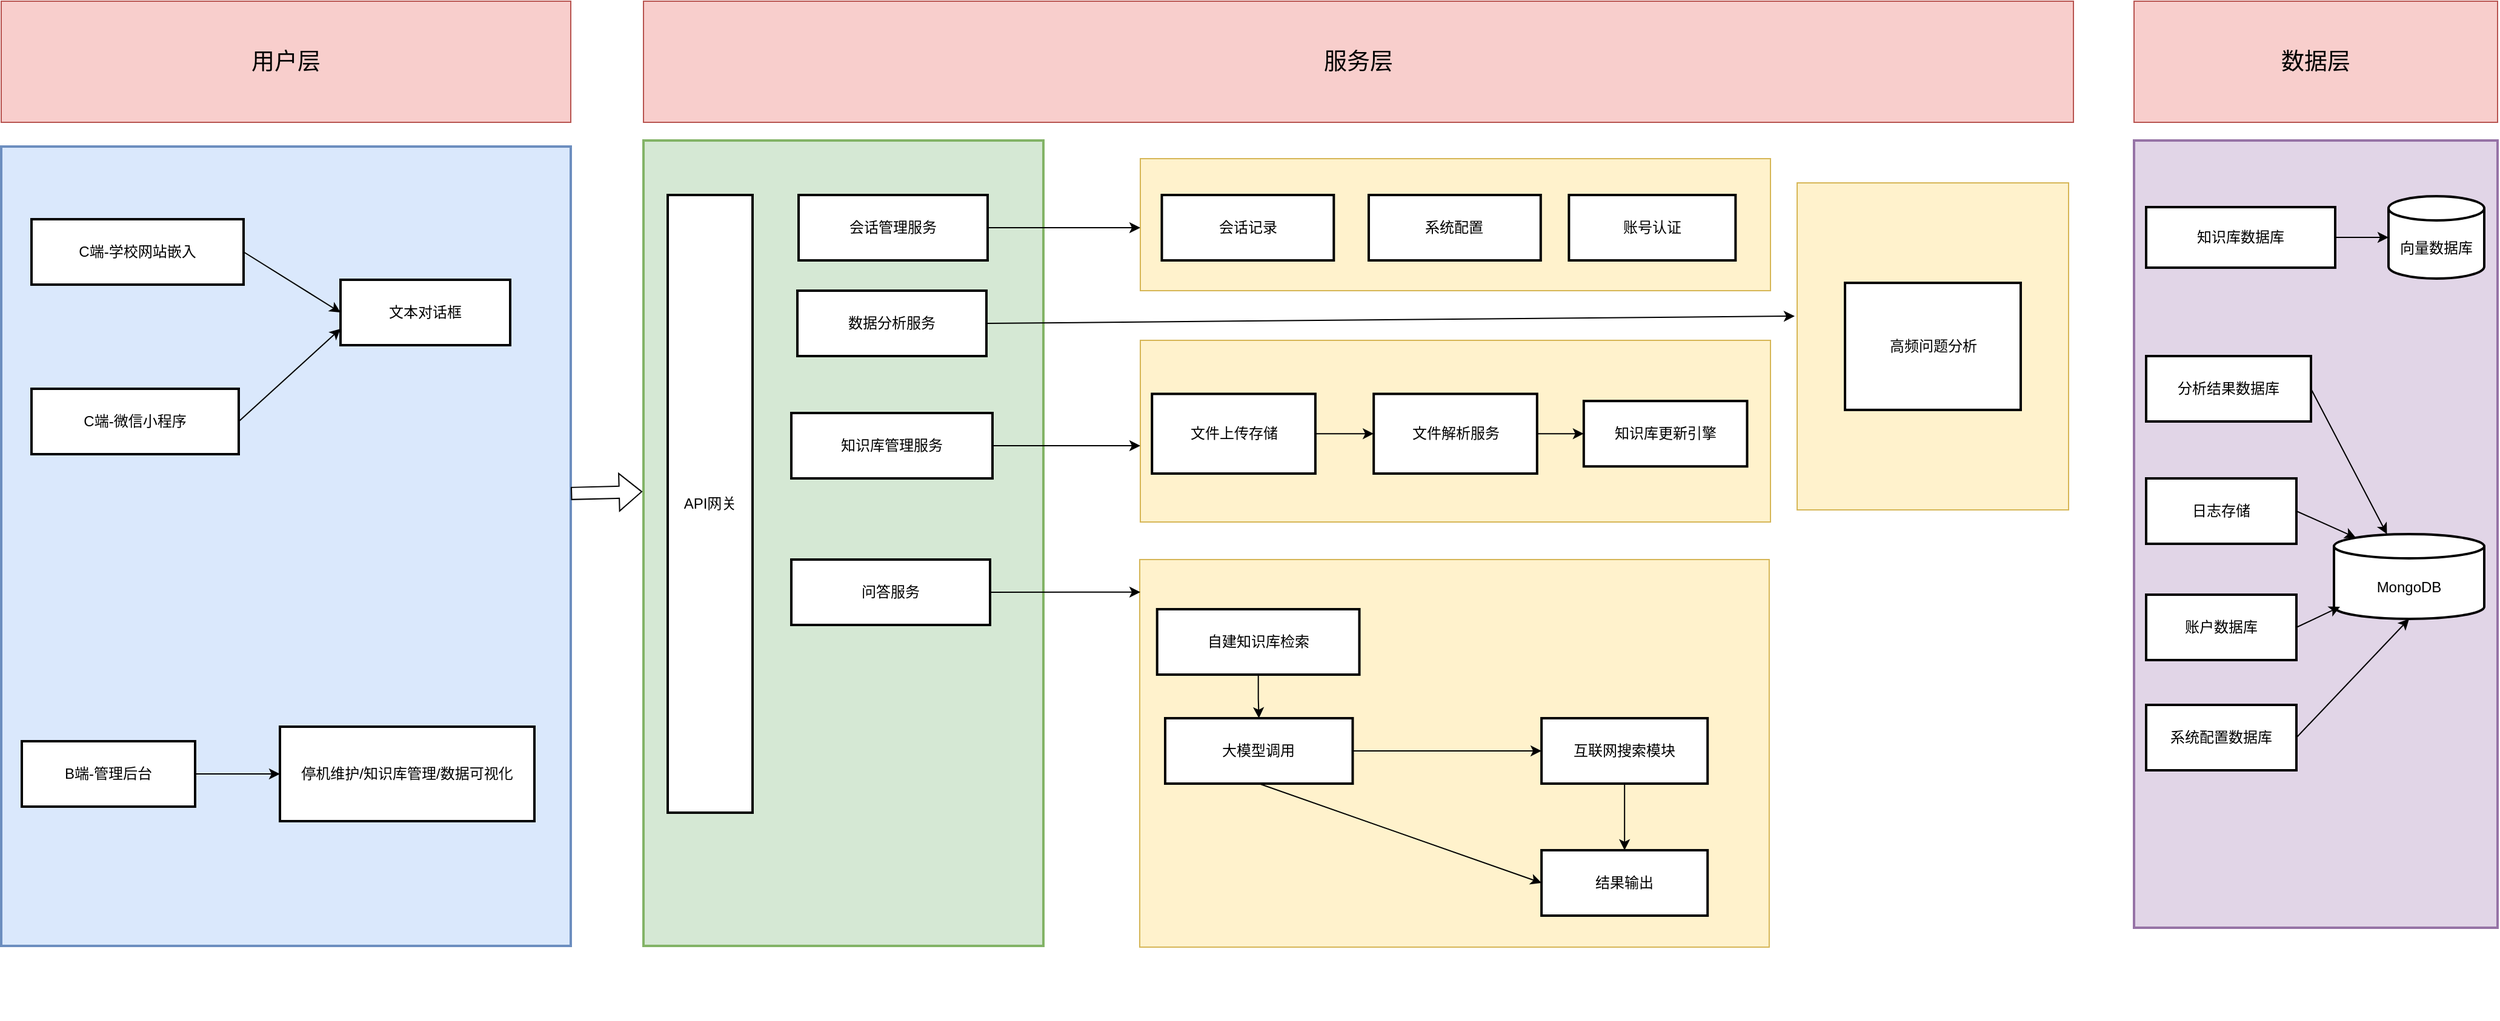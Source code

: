 <mxfile version="26.2.8" pages="2">
  <diagram name="第 1 页" id="kF5ivKEgYfZ40ZFE1cfE">
    <mxGraphModel dx="2278" dy="2445" grid="1" gridSize="10" guides="1" tooltips="1" connect="1" arrows="1" fold="1" page="1" pageScale="1" pageWidth="827" pageHeight="1169" math="0" shadow="0">
      <root>
        <mxCell id="0" />
        <mxCell id="1" parent="0" />
        <mxCell id="b0qtBK4VZe1DbYoe0uhG-2" value="" style="whiteSpace=wrap;strokeWidth=2;fillColor=#e1d5e7;strokeColor=#9673a6;" vertex="1" parent="1">
          <mxGeometry x="2280" y="65" width="300" height="650" as="geometry" />
        </mxCell>
        <mxCell id="b0qtBK4VZe1DbYoe0uhG-4" value="" style="whiteSpace=wrap;strokeWidth=2;fillColor=#d5e8d4;strokeColor=#82b366;" vertex="1" parent="1">
          <mxGeometry x="1050" y="65" width="330" height="665" as="geometry" />
        </mxCell>
        <mxCell id="b0qtBK4VZe1DbYoe0uhG-5" value="" style="whiteSpace=wrap;strokeWidth=2;fillColor=#dae8fc;strokeColor=#6c8ebf;" vertex="1" parent="1">
          <mxGeometry x="520" y="70" width="470" height="660" as="geometry" />
        </mxCell>
        <mxCell id="b0qtBK4VZe1DbYoe0uhG-6" value="C端-学校网站嵌入" style="whiteSpace=wrap;strokeWidth=2;" vertex="1" parent="1">
          <mxGeometry x="545" y="130" width="175" height="54" as="geometry" />
        </mxCell>
        <mxCell id="b0qtBK4VZe1DbYoe0uhG-7" value="文本对话框" style="whiteSpace=wrap;strokeWidth=2;" vertex="1" parent="1">
          <mxGeometry x="800" y="180" width="140" height="54" as="geometry" />
        </mxCell>
        <mxCell id="b0qtBK4VZe1DbYoe0uhG-8" value="C端-微信小程序" style="whiteSpace=wrap;strokeWidth=2;" vertex="1" parent="1">
          <mxGeometry x="545" y="270" width="171" height="54" as="geometry" />
        </mxCell>
        <mxCell id="zlA2tzmJXrDpW9caARPn-2" value="" style="edgeStyle=orthogonalEdgeStyle;rounded=0;orthogonalLoop=1;jettySize=auto;html=1;" edge="1" parent="1" source="b0qtBK4VZe1DbYoe0uhG-9" target="b0qtBK4VZe1DbYoe0uhG-10">
          <mxGeometry relative="1" as="geometry" />
        </mxCell>
        <mxCell id="b0qtBK4VZe1DbYoe0uhG-9" value="B端-管理后台" style="whiteSpace=wrap;strokeWidth=2;" vertex="1" parent="1">
          <mxGeometry x="537" y="561" width="143" height="54" as="geometry" />
        </mxCell>
        <mxCell id="b0qtBK4VZe1DbYoe0uhG-10" value="停机维护/知识库管理/数据可视化" style="whiteSpace=wrap;strokeWidth=2;" vertex="1" parent="1">
          <mxGeometry x="750" y="549" width="210" height="78" as="geometry" />
        </mxCell>
        <mxCell id="b0qtBK4VZe1DbYoe0uhG-11" value="API网关" style="whiteSpace=wrap;strokeWidth=2;" vertex="1" parent="1">
          <mxGeometry x="1070" y="110" width="70" height="510" as="geometry" />
        </mxCell>
        <mxCell id="b0qtBK4VZe1DbYoe0uhG-12" value="问答服务" style="whiteSpace=wrap;strokeWidth=2;" vertex="1" parent="1">
          <mxGeometry x="1172" y="411" width="164" height="54" as="geometry" />
        </mxCell>
        <mxCell id="b0qtBK4VZe1DbYoe0uhG-13" value="会话管理服务" style="whiteSpace=wrap;strokeWidth=2;" vertex="1" parent="1">
          <mxGeometry x="1178" y="110" width="156" height="54" as="geometry" />
        </mxCell>
        <mxCell id="b0qtBK4VZe1DbYoe0uhG-14" value="知识库管理服务" style="whiteSpace=wrap;strokeWidth=2;" vertex="1" parent="1">
          <mxGeometry x="1172" y="290" width="166" height="54" as="geometry" />
        </mxCell>
        <mxCell id="b0qtBK4VZe1DbYoe0uhG-15" value="数据分析服务" style="whiteSpace=wrap;strokeWidth=2;" vertex="1" parent="1">
          <mxGeometry x="1177" y="189" width="156" height="54" as="geometry" />
        </mxCell>
        <mxCell id="b0qtBK4VZe1DbYoe0uhG-21" value="知识库数据库" style="whiteSpace=wrap;strokeWidth=2;" vertex="1" parent="1">
          <mxGeometry x="2290" y="120" width="156" height="50" as="geometry" />
        </mxCell>
        <mxCell id="b0qtBK4VZe1DbYoe0uhG-23" value="分析结果数据库" style="whiteSpace=wrap;strokeWidth=2;" vertex="1" parent="1">
          <mxGeometry x="2290" y="243" width="136" height="54" as="geometry" />
        </mxCell>
        <mxCell id="b0qtBK4VZe1DbYoe0uhG-24" value="MongoDB" style="shape=cylinder3;boundedLbl=1;backgroundOutline=1;size=10;strokeWidth=2;whiteSpace=wrap;" vertex="1" parent="1">
          <mxGeometry x="2445" y="390" width="124" height="70" as="geometry" />
        </mxCell>
        <mxCell id="b0qtBK4VZe1DbYoe0uhG-25" value="日志存储" style="whiteSpace=wrap;strokeWidth=2;" vertex="1" parent="1">
          <mxGeometry x="2290" y="344" width="124" height="54" as="geometry" />
        </mxCell>
        <mxCell id="b0qtBK4VZe1DbYoe0uhG-27" value="向量数据库" style="shape=cylinder3;boundedLbl=1;backgroundOutline=1;size=10;strokeWidth=2;whiteSpace=wrap;" vertex="1" parent="1">
          <mxGeometry x="2490" y="111" width="79" height="68" as="geometry" />
        </mxCell>
        <mxCell id="b0qtBK4VZe1DbYoe0uhG-58" value="&lt;font style=&quot;font-size: 19px;&quot;&gt;用户层&lt;/font&gt;" style="rounded=0;whiteSpace=wrap;html=1;fillColor=#f8cecc;strokeColor=#b85450;" vertex="1" parent="1">
          <mxGeometry x="520" y="-50" width="470" height="100" as="geometry" />
        </mxCell>
        <mxCell id="b0qtBK4VZe1DbYoe0uhG-66" value="&lt;font style=&quot;font-size: 19px;&quot;&gt;服务层&lt;/font&gt;" style="rounded=0;whiteSpace=wrap;html=1;fillColor=#f8cecc;strokeColor=#b85450;" vertex="1" parent="1">
          <mxGeometry x="1050" y="-50" width="1180" height="100" as="geometry" />
        </mxCell>
        <mxCell id="b0qtBK4VZe1DbYoe0uhG-87" value="&lt;font style=&quot;font-size: 19px;&quot;&gt;数据层&lt;/font&gt;" style="rounded=0;whiteSpace=wrap;html=1;fillColor=#f8cecc;strokeColor=#b85450;" vertex="1" parent="1">
          <mxGeometry x="2280" y="-50" width="300" height="100" as="geometry" />
        </mxCell>
        <mxCell id="b0qtBK4VZe1DbYoe0uhG-97" value="账户数据库" style="whiteSpace=wrap;strokeWidth=2;" vertex="1" parent="1">
          <mxGeometry x="2290" y="440" width="124" height="54" as="geometry" />
        </mxCell>
        <mxCell id="b0qtBK4VZe1DbYoe0uhG-99" value="系统配置数据库" style="whiteSpace=wrap;strokeWidth=2;" vertex="1" parent="1">
          <mxGeometry x="2290" y="531" width="124" height="54" as="geometry" />
        </mxCell>
        <mxCell id="zlA2tzmJXrDpW9caARPn-3" value="" style="endArrow=classic;html=1;rounded=0;exitX=1;exitY=0.5;exitDx=0;exitDy=0;entryX=0;entryY=0.5;entryDx=0;entryDy=0;" edge="1" parent="1" source="b0qtBK4VZe1DbYoe0uhG-6" target="b0qtBK4VZe1DbYoe0uhG-7">
          <mxGeometry width="50" height="50" relative="1" as="geometry">
            <mxPoint x="790" y="150" as="sourcePoint" />
            <mxPoint x="840" y="100" as="targetPoint" />
          </mxGeometry>
        </mxCell>
        <mxCell id="zlA2tzmJXrDpW9caARPn-4" value="" style="endArrow=classic;html=1;rounded=0;exitX=1;exitY=0.5;exitDx=0;exitDy=0;entryX=0;entryY=0.75;entryDx=0;entryDy=0;" edge="1" parent="1" source="b0qtBK4VZe1DbYoe0uhG-8" target="b0qtBK4VZe1DbYoe0uhG-7">
          <mxGeometry width="50" height="50" relative="1" as="geometry">
            <mxPoint x="780" y="310" as="sourcePoint" />
            <mxPoint x="830" y="260" as="targetPoint" />
          </mxGeometry>
        </mxCell>
        <mxCell id="zlA2tzmJXrDpW9caARPn-5" value="" style="group" vertex="1" connectable="0" parent="1">
          <mxGeometry x="1459.5" y="411" width="530.5" height="380" as="geometry" />
        </mxCell>
        <mxCell id="b0qtBK4VZe1DbYoe0uhG-70" value="" style="rounded=0;whiteSpace=wrap;html=1;fillColor=#fff2cc;strokeColor=#d6b656;" vertex="1" parent="zlA2tzmJXrDpW9caARPn-5">
          <mxGeometry width="519.448" height="320" as="geometry" />
        </mxCell>
        <mxCell id="b0qtBK4VZe1DbYoe0uhG-16" value="大模型调用" style="whiteSpace=wrap;strokeWidth=2;" vertex="1" parent="zlA2tzmJXrDpW9caARPn-5">
          <mxGeometry x="20.999" y="131" width="154.729" height="54" as="geometry" />
        </mxCell>
        <mxCell id="b0qtBK4VZe1DbYoe0uhG-18" value="互联网搜索模块" style="whiteSpace=wrap;strokeWidth=2;" vertex="1" parent="zlA2tzmJXrDpW9caARPn-5">
          <mxGeometry x="331.562" y="131" width="137.046" height="54" as="geometry" />
        </mxCell>
        <mxCell id="b0qtBK4VZe1DbYoe0uhG-69" value="自建知识库检索" style="whiteSpace=wrap;strokeWidth=2;" vertex="1" parent="zlA2tzmJXrDpW9caARPn-5">
          <mxGeometry x="14.368" y="41" width="166.886" height="54" as="geometry" />
        </mxCell>
        <mxCell id="b0qtBK4VZe1DbYoe0uhG-73" value="结果输出" style="whiteSpace=wrap;strokeWidth=2;" vertex="1" parent="zlA2tzmJXrDpW9caARPn-5">
          <mxGeometry x="331.562" y="240" width="137.046" height="54" as="geometry" />
        </mxCell>
        <mxCell id="b0qtBK4VZe1DbYoe0uhG-72" value="" style="edgeStyle=orthogonalEdgeStyle;rounded=0;orthogonalLoop=1;jettySize=auto;html=1;" edge="1" parent="zlA2tzmJXrDpW9caARPn-5" source="b0qtBK4VZe1DbYoe0uhG-16" target="b0qtBK4VZe1DbYoe0uhG-18">
          <mxGeometry relative="1" as="geometry" />
        </mxCell>
        <mxCell id="b0qtBK4VZe1DbYoe0uhG-71" value="" style="edgeStyle=orthogonalEdgeStyle;rounded=0;orthogonalLoop=1;jettySize=auto;html=1;" edge="1" parent="zlA2tzmJXrDpW9caARPn-5" source="b0qtBK4VZe1DbYoe0uhG-69" target="b0qtBK4VZe1DbYoe0uhG-16">
          <mxGeometry relative="1" as="geometry" />
        </mxCell>
        <mxCell id="b0qtBK4VZe1DbYoe0uhG-74" value="" style="edgeStyle=orthogonalEdgeStyle;rounded=0;orthogonalLoop=1;jettySize=auto;html=1;" edge="1" parent="zlA2tzmJXrDpW9caARPn-5" source="b0qtBK4VZe1DbYoe0uhG-18" target="b0qtBK4VZe1DbYoe0uhG-73">
          <mxGeometry relative="1" as="geometry" />
        </mxCell>
        <mxCell id="b0qtBK4VZe1DbYoe0uhG-76" value="" style="endArrow=classic;html=1;rounded=0;exitX=0.5;exitY=1;exitDx=0;exitDy=0;entryX=0;entryY=0.5;entryDx=0;entryDy=0;" edge="1" parent="zlA2tzmJXrDpW9caARPn-5" source="b0qtBK4VZe1DbYoe0uhG-16" target="b0qtBK4VZe1DbYoe0uhG-73">
          <mxGeometry width="50" height="50" relative="1" as="geometry">
            <mxPoint x="-182.359" y="181" as="sourcePoint" />
            <mxPoint x="-127.099" y="131" as="targetPoint" />
          </mxGeometry>
        </mxCell>
        <mxCell id="zlA2tzmJXrDpW9caARPn-8" value="" style="group" vertex="1" connectable="0" parent="1">
          <mxGeometry x="1460" y="230" width="520" height="150" as="geometry" />
        </mxCell>
        <mxCell id="b0qtBK4VZe1DbYoe0uhG-81" value="" style="edgeStyle=orthogonalEdgeStyle;rounded=0;orthogonalLoop=1;jettySize=auto;html=1;" edge="1" parent="zlA2tzmJXrDpW9caARPn-8" source="b0qtBK4VZe1DbYoe0uhG-30" target="b0qtBK4VZe1DbYoe0uhG-19">
          <mxGeometry relative="1" as="geometry" />
        </mxCell>
        <mxCell id="b0qtBK4VZe1DbYoe0uhG-78" value="" style="rounded=0;whiteSpace=wrap;html=1;fillColor=#fff2cc;strokeColor=#d6b656;" vertex="1" parent="zlA2tzmJXrDpW9caARPn-8">
          <mxGeometry width="520" height="150" as="geometry" />
        </mxCell>
        <mxCell id="zlA2tzmJXrDpW9caARPn-7" value="" style="edgeStyle=orthogonalEdgeStyle;rounded=0;orthogonalLoop=1;jettySize=auto;html=1;" edge="1" parent="zlA2tzmJXrDpW9caARPn-8" source="b0qtBK4VZe1DbYoe0uhG-30" target="b0qtBK4VZe1DbYoe0uhG-19">
          <mxGeometry relative="1" as="geometry" />
        </mxCell>
        <mxCell id="b0qtBK4VZe1DbYoe0uhG-30" value="文件解析服务" style="whiteSpace=wrap;strokeWidth=2;" vertex="1" parent="zlA2tzmJXrDpW9caARPn-8">
          <mxGeometry x="192.593" y="44.21" width="134.815" height="65.79" as="geometry" />
        </mxCell>
        <mxCell id="b0qtBK4VZe1DbYoe0uhG-19" value="知识库更新引擎" style="whiteSpace=wrap;strokeWidth=2;" vertex="1" parent="zlA2tzmJXrDpW9caARPn-8">
          <mxGeometry x="365.926" y="50.1" width="134.815" height="54" as="geometry" />
        </mxCell>
        <mxCell id="b0qtBK4VZe1DbYoe0uhG-79" value="文件上传存储" style="whiteSpace=wrap;strokeWidth=2;" vertex="1" parent="zlA2tzmJXrDpW9caARPn-8">
          <mxGeometry x="9.63" y="44.21" width="134.815" height="65.79" as="geometry" />
        </mxCell>
        <mxCell id="b0qtBK4VZe1DbYoe0uhG-80" value="" style="edgeStyle=orthogonalEdgeStyle;rounded=0;orthogonalLoop=1;jettySize=auto;html=1;" edge="1" parent="zlA2tzmJXrDpW9caARPn-8" source="b0qtBK4VZe1DbYoe0uhG-79" target="b0qtBK4VZe1DbYoe0uhG-30">
          <mxGeometry relative="1" as="geometry" />
        </mxCell>
        <mxCell id="zlA2tzmJXrDpW9caARPn-9" value="" style="group" vertex="1" connectable="0" parent="1">
          <mxGeometry x="1460" y="80" width="520" height="109" as="geometry" />
        </mxCell>
        <mxCell id="b0qtBK4VZe1DbYoe0uhG-83" value="" style="rounded=0;whiteSpace=wrap;html=1;fillColor=#fff2cc;strokeColor=#d6b656;" vertex="1" parent="zlA2tzmJXrDpW9caARPn-9">
          <mxGeometry width="520" height="109" as="geometry" />
        </mxCell>
        <mxCell id="b0qtBK4VZe1DbYoe0uhG-22" value="会话记录" style="whiteSpace=wrap;strokeWidth=2;" vertex="1" parent="zlA2tzmJXrDpW9caARPn-9">
          <mxGeometry x="17.74" y="30" width="141.919" height="54" as="geometry" />
        </mxCell>
        <mxCell id="b0qtBK4VZe1DbYoe0uhG-86" value="系统配置" style="whiteSpace=wrap;strokeWidth=2;" vertex="1" parent="zlA2tzmJXrDpW9caARPn-9">
          <mxGeometry x="188.486" y="30" width="141.919" height="54" as="geometry" />
        </mxCell>
        <mxCell id="b0qtBK4VZe1DbYoe0uhG-88" value="账号认证" style="whiteSpace=wrap;strokeWidth=2;" vertex="1" parent="zlA2tzmJXrDpW9caARPn-9">
          <mxGeometry x="353.689" y="30" width="137.484" height="54" as="geometry" />
        </mxCell>
        <mxCell id="zlA2tzmJXrDpW9caARPn-10" value="" style="group" vertex="1" connectable="0" parent="1">
          <mxGeometry x="2002" y="100" width="224" height="270" as="geometry" />
        </mxCell>
        <mxCell id="b0qtBK4VZe1DbYoe0uhG-84" value="" style="rounded=0;whiteSpace=wrap;html=1;fillColor=#fff2cc;strokeColor=#d6b656;" vertex="1" parent="zlA2tzmJXrDpW9caARPn-10">
          <mxGeometry width="224" height="270" as="geometry" />
        </mxCell>
        <mxCell id="b0qtBK4VZe1DbYoe0uhG-20" value="高频问题分析" style="whiteSpace=wrap;strokeWidth=2;" vertex="1" parent="zlA2tzmJXrDpW9caARPn-10">
          <mxGeometry x="39.5" y="82.554" width="145" height="104.892" as="geometry" />
        </mxCell>
        <mxCell id="zlA2tzmJXrDpW9caARPn-11" value="" style="shape=flexArrow;endArrow=classic;html=1;rounded=0;width=10;endSize=5.867;entryX=-0.009;entryY=0.436;entryDx=0;entryDy=0;entryPerimeter=0;exitX=0.996;exitY=0.434;exitDx=0;exitDy=0;exitPerimeter=0;" edge="1" parent="1">
          <mxGeometry width="50" height="50" relative="1" as="geometry">
            <mxPoint x="990.12" y="356.44" as="sourcePoint" />
            <mxPoint x="1049.03" y="354.94" as="targetPoint" />
          </mxGeometry>
        </mxCell>
        <mxCell id="zlA2tzmJXrDpW9caARPn-12" value="" style="endArrow=classic;html=1;rounded=0;exitX=1;exitY=0.5;exitDx=0;exitDy=0;" edge="1" parent="1" source="b0qtBK4VZe1DbYoe0uhG-15">
          <mxGeometry width="50" height="50" relative="1" as="geometry">
            <mxPoint x="1350" y="220" as="sourcePoint" />
            <mxPoint x="2000" y="210" as="targetPoint" />
          </mxGeometry>
        </mxCell>
        <mxCell id="zlA2tzmJXrDpW9caARPn-13" value="" style="endArrow=classic;html=1;rounded=0;exitX=1;exitY=0.5;exitDx=0;exitDy=0;" edge="1" parent="1" source="b0qtBK4VZe1DbYoe0uhG-13">
          <mxGeometry width="50" height="50" relative="1" as="geometry">
            <mxPoint x="1350" y="170" as="sourcePoint" />
            <mxPoint x="1460" y="137" as="targetPoint" />
          </mxGeometry>
        </mxCell>
        <mxCell id="zlA2tzmJXrDpW9caARPn-14" value="" style="endArrow=classic;html=1;rounded=0;exitX=1;exitY=0.5;exitDx=0;exitDy=0;" edge="1" parent="1" source="b0qtBK4VZe1DbYoe0uhG-14">
          <mxGeometry width="50" height="50" relative="1" as="geometry">
            <mxPoint x="1320" y="440" as="sourcePoint" />
            <mxPoint x="1460" y="317" as="targetPoint" />
          </mxGeometry>
        </mxCell>
        <mxCell id="zlA2tzmJXrDpW9caARPn-15" value="" style="endArrow=classic;html=1;rounded=0;exitX=1;exitY=0.5;exitDx=0;exitDy=0;entryX=0.001;entryY=0.084;entryDx=0;entryDy=0;entryPerimeter=0;" edge="1" parent="1" source="b0qtBK4VZe1DbYoe0uhG-12" target="b0qtBK4VZe1DbYoe0uhG-70">
          <mxGeometry width="50" height="50" relative="1" as="geometry">
            <mxPoint x="1340" y="480" as="sourcePoint" />
            <mxPoint x="1390" y="430" as="targetPoint" />
          </mxGeometry>
        </mxCell>
        <mxCell id="zlA2tzmJXrDpW9caARPn-16" value="" style="endArrow=classic;html=1;rounded=0;exitX=1;exitY=0.5;exitDx=0;exitDy=0;entryX=0;entryY=0.5;entryDx=0;entryDy=0;entryPerimeter=0;" edge="1" parent="1" source="b0qtBK4VZe1DbYoe0uhG-21" target="b0qtBK4VZe1DbYoe0uhG-27">
          <mxGeometry width="50" height="50" relative="1" as="geometry">
            <mxPoint x="2340" y="320" as="sourcePoint" />
            <mxPoint x="2390" y="270" as="targetPoint" />
          </mxGeometry>
        </mxCell>
        <mxCell id="zlA2tzmJXrDpW9caARPn-18" value="" style="endArrow=classic;html=1;rounded=0;exitX=1;exitY=0.5;exitDx=0;exitDy=0;" edge="1" parent="1" source="b0qtBK4VZe1DbYoe0uhG-23" target="b0qtBK4VZe1DbYoe0uhG-24">
          <mxGeometry width="50" height="50" relative="1" as="geometry">
            <mxPoint x="2470" y="260" as="sourcePoint" />
            <mxPoint x="2520" y="210" as="targetPoint" />
          </mxGeometry>
        </mxCell>
        <mxCell id="zlA2tzmJXrDpW9caARPn-19" value="" style="endArrow=classic;html=1;rounded=0;exitX=1;exitY=0.5;exitDx=0;exitDy=0;entryX=0.145;entryY=0;entryDx=0;entryDy=2.9;entryPerimeter=0;" edge="1" parent="1" source="b0qtBK4VZe1DbYoe0uhG-25" target="b0qtBK4VZe1DbYoe0uhG-24">
          <mxGeometry width="50" height="50" relative="1" as="geometry">
            <mxPoint x="2520" y="340" as="sourcePoint" />
            <mxPoint x="2570" y="290" as="targetPoint" />
          </mxGeometry>
        </mxCell>
        <mxCell id="zlA2tzmJXrDpW9caARPn-20" value="" style="endArrow=classic;html=1;rounded=0;exitX=1;exitY=0.5;exitDx=0;exitDy=0;" edge="1" parent="1" source="b0qtBK4VZe1DbYoe0uhG-97">
          <mxGeometry width="50" height="50" relative="1" as="geometry">
            <mxPoint x="2420" y="480" as="sourcePoint" />
            <mxPoint x="2450" y="450" as="targetPoint" />
          </mxGeometry>
        </mxCell>
        <mxCell id="zlA2tzmJXrDpW9caARPn-21" value="" style="endArrow=classic;html=1;rounded=0;exitX=1;exitY=0.5;exitDx=0;exitDy=0;entryX=0.5;entryY=1;entryDx=0;entryDy=0;entryPerimeter=0;" edge="1" parent="1" source="b0qtBK4VZe1DbYoe0uhG-99" target="b0qtBK4VZe1DbYoe0uhG-24">
          <mxGeometry width="50" height="50" relative="1" as="geometry">
            <mxPoint x="2440" y="550" as="sourcePoint" />
            <mxPoint x="2490" y="500" as="targetPoint" />
          </mxGeometry>
        </mxCell>
      </root>
    </mxGraphModel>
  </diagram>
  <diagram id="i2LZ1irWIPoCR0dbc0Cz" name="第 2 页">
    <mxGraphModel dx="1790" dy="1003" grid="1" gridSize="10" guides="1" tooltips="1" connect="1" arrows="1" fold="1" page="1" pageScale="1" pageWidth="827" pageHeight="1169" math="0" shadow="0">
      <root>
        <mxCell id="0" />
        <mxCell id="1" parent="0" />
        <mxCell id="28P_qF4lR5tQPxpycGQv-1" value="User" style="shape=umlLifeline;perimeter=lifelinePerimeter;whiteSpace=wrap;container=1;dropTarget=0;collapsible=0;recursiveResize=0;outlineConnect=0;portConstraint=eastwest;newEdgeStyle={&quot;edgeStyle&quot;:&quot;elbowEdgeStyle&quot;,&quot;elbow&quot;:&quot;vertical&quot;,&quot;curved&quot;:0,&quot;rounded&quot;:0};size=65;" vertex="1" parent="1">
          <mxGeometry x="20" y="20" width="150" height="743" as="geometry" />
        </mxCell>
        <mxCell id="28P_qF4lR5tQPxpycGQv-2" value="API_Gateway" style="shape=umlLifeline;perimeter=lifelinePerimeter;whiteSpace=wrap;container=1;dropTarget=0;collapsible=0;recursiveResize=0;outlineConnect=0;portConstraint=eastwest;newEdgeStyle={&quot;edgeStyle&quot;:&quot;elbowEdgeStyle&quot;,&quot;elbow&quot;:&quot;vertical&quot;,&quot;curved&quot;:0,&quot;rounded&quot;:0};size=65;" vertex="1" parent="1">
          <mxGeometry x="281" y="20" width="150" height="743" as="geometry" />
        </mxCell>
        <mxCell id="28P_qF4lR5tQPxpycGQv-3" value="QA_Service" style="shape=umlLifeline;perimeter=lifelinePerimeter;whiteSpace=wrap;container=1;dropTarget=0;collapsible=0;recursiveResize=0;outlineConnect=0;portConstraint=eastwest;newEdgeStyle={&quot;edgeStyle&quot;:&quot;elbowEdgeStyle&quot;,&quot;elbow&quot;:&quot;vertical&quot;,&quot;curved&quot;:0,&quot;rounded&quot;:0};size=65;" vertex="1" parent="1">
          <mxGeometry x="481" y="20" width="150" height="743" as="geometry" />
        </mxCell>
        <mxCell id="28P_qF4lR5tQPxpycGQv-4" value="Knowledge_Base" style="shape=umlLifeline;perimeter=lifelinePerimeter;whiteSpace=wrap;container=1;dropTarget=0;collapsible=0;recursiveResize=0;outlineConnect=0;portConstraint=eastwest;newEdgeStyle={&quot;edgeStyle&quot;:&quot;elbowEdgeStyle&quot;,&quot;elbow&quot;:&quot;vertical&quot;,&quot;curved&quot;:0,&quot;rounded&quot;:0};size=65;" vertex="1" parent="1">
          <mxGeometry x="681" y="20" width="150" height="743" as="geometry" />
        </mxCell>
        <mxCell id="28P_qF4lR5tQPxpycGQv-5" value="LLM_API" style="shape=umlLifeline;perimeter=lifelinePerimeter;whiteSpace=wrap;container=1;dropTarget=0;collapsible=0;recursiveResize=0;outlineConnect=0;portConstraint=eastwest;newEdgeStyle={&quot;edgeStyle&quot;:&quot;elbowEdgeStyle&quot;,&quot;elbow&quot;:&quot;vertical&quot;,&quot;curved&quot;:0,&quot;rounded&quot;:0};size=65;" vertex="1" parent="1">
          <mxGeometry x="881" y="20" width="150" height="743" as="geometry" />
        </mxCell>
        <mxCell id="28P_qF4lR5tQPxpycGQv-6" value="Internet_Search" style="shape=umlLifeline;perimeter=lifelinePerimeter;whiteSpace=wrap;container=1;dropTarget=0;collapsible=0;recursiveResize=0;outlineConnect=0;portConstraint=eastwest;newEdgeStyle={&quot;edgeStyle&quot;:&quot;elbowEdgeStyle&quot;,&quot;elbow&quot;:&quot;vertical&quot;,&quot;curved&quot;:0,&quot;rounded&quot;:0};size=65;" vertex="1" parent="1">
          <mxGeometry x="1081" y="20" width="150" height="743" as="geometry" />
        </mxCell>
        <mxCell id="28P_qF4lR5tQPxpycGQv-7" value="Log_DB" style="shape=umlLifeline;perimeter=lifelinePerimeter;whiteSpace=wrap;container=1;dropTarget=0;collapsible=0;recursiveResize=0;outlineConnect=0;portConstraint=eastwest;newEdgeStyle={&quot;edgeStyle&quot;:&quot;elbowEdgeStyle&quot;,&quot;elbow&quot;:&quot;vertical&quot;,&quot;curved&quot;:0,&quot;rounded&quot;:0};size=65;" vertex="1" parent="1">
          <mxGeometry x="1281" y="20" width="150" height="743" as="geometry" />
        </mxCell>
        <mxCell id="28P_qF4lR5tQPxpycGQv-8" value="alt" style="shape=umlFrame;dashed=1;pointerEvents=0;dropTarget=0;strokeColor=#B3B3B3;height=20;width=30" vertex="1" parent="1">
          <mxGeometry x="545" y="305" width="622" height="203" as="geometry" />
        </mxCell>
        <mxCell id="28P_qF4lR5tQPxpycGQv-9" value="[知识库未命中]" style="text;strokeColor=none;fillColor=none;align=center;verticalAlign=middle;whiteSpace=wrap;" vertex="1" parent="28P_qF4lR5tQPxpycGQv-8">
          <mxGeometry x="30" width="592" height="20" as="geometry" />
        </mxCell>
        <mxCell id="28P_qF4lR5tQPxpycGQv-10" value="提问&quot;推免申请截止日期？&quot;" style="verticalAlign=bottom;edgeStyle=elbowEdgeStyle;elbow=vertical;curved=0;rounded=0;endArrow=block;" edge="1" parent="1" source="28P_qF4lR5tQPxpycGQv-1" target="28P_qF4lR5tQPxpycGQv-2">
          <mxGeometry relative="1" as="geometry">
            <Array as="points">
              <mxPoint x="234" y="129" />
            </Array>
          </mxGeometry>
        </mxCell>
        <mxCell id="28P_qF4lR5tQPxpycGQv-11" value="路由请求" style="verticalAlign=bottom;edgeStyle=elbowEdgeStyle;elbow=vertical;curved=0;rounded=0;endArrow=block;" edge="1" parent="1" source="28P_qF4lR5tQPxpycGQv-2" target="28P_qF4lR5tQPxpycGQv-3">
          <mxGeometry relative="1" as="geometry">
            <Array as="points">
              <mxPoint x="465" y="181" />
            </Array>
          </mxGeometry>
        </mxCell>
        <mxCell id="28P_qF4lR5tQPxpycGQv-12" value="检索知识库" style="verticalAlign=bottom;edgeStyle=elbowEdgeStyle;elbow=vertical;curved=0;rounded=0;endArrow=block;" edge="1" parent="1" source="28P_qF4lR5tQPxpycGQv-3" target="28P_qF4lR5tQPxpycGQv-4">
          <mxGeometry relative="1" as="geometry">
            <Array as="points">
              <mxPoint x="665" y="233" />
            </Array>
          </mxGeometry>
        </mxCell>
        <mxCell id="28P_qF4lR5tQPxpycGQv-13" value="返回结构化答案" style="verticalAlign=bottom;edgeStyle=elbowEdgeStyle;elbow=vertical;curved=0;rounded=0;dashed=1;dashPattern=2 3;endArrow=block;" edge="1" parent="1" source="28P_qF4lR5tQPxpycGQv-4" target="28P_qF4lR5tQPxpycGQv-3">
          <mxGeometry relative="1" as="geometry">
            <Array as="points">
              <mxPoint x="668" y="285" />
            </Array>
          </mxGeometry>
        </mxCell>
        <mxCell id="28P_qF4lR5tQPxpycGQv-14" value="生成答案" style="verticalAlign=bottom;edgeStyle=elbowEdgeStyle;elbow=vertical;curved=0;rounded=0;endArrow=block;" edge="1" parent="1" source="28P_qF4lR5tQPxpycGQv-3" target="28P_qF4lR5tQPxpycGQv-5">
          <mxGeometry relative="1" as="geometry">
            <Array as="points">
              <mxPoint x="765" y="384" />
            </Array>
          </mxGeometry>
        </mxCell>
        <mxCell id="28P_qF4lR5tQPxpycGQv-15" value="返回生成结果" style="verticalAlign=bottom;edgeStyle=elbowEdgeStyle;elbow=vertical;curved=0;rounded=0;dashed=1;dashPattern=2 3;endArrow=block;" edge="1" parent="1" source="28P_qF4lR5tQPxpycGQv-5" target="28P_qF4lR5tQPxpycGQv-3">
          <mxGeometry relative="1" as="geometry">
            <Array as="points">
              <mxPoint x="768" y="436" />
            </Array>
          </mxGeometry>
        </mxCell>
        <mxCell id="28P_qF4lR5tQPxpycGQv-16" value="补充检索" style="verticalAlign=bottom;edgeStyle=elbowEdgeStyle;elbow=vertical;curved=0;rounded=0;endArrow=block;" edge="1" parent="1" source="28P_qF4lR5tQPxpycGQv-3" target="28P_qF4lR5tQPxpycGQv-6">
          <mxGeometry relative="1" as="geometry">
            <Array as="points">
              <mxPoint x="865" y="488" />
            </Array>
          </mxGeometry>
        </mxCell>
        <mxCell id="28P_qF4lR5tQPxpycGQv-17" value="整合答案" style="verticalAlign=bottom;edgeStyle=elbowEdgeStyle;elbow=vertical;curved=0;rounded=0;dashed=1;dashPattern=2 3;endArrow=block;" edge="1" parent="1" source="28P_qF4lR5tQPxpycGQv-3" target="28P_qF4lR5tQPxpycGQv-2">
          <mxGeometry relative="1" as="geometry">
            <Array as="points">
              <mxPoint x="468" y="550" />
            </Array>
          </mxGeometry>
        </mxCell>
        <mxCell id="28P_qF4lR5tQPxpycGQv-18" value="返回答案+来源标注" style="verticalAlign=bottom;edgeStyle=elbowEdgeStyle;elbow=vertical;curved=0;rounded=0;dashed=1;dashPattern=2 3;endArrow=block;" edge="1" parent="1" source="28P_qF4lR5tQPxpycGQv-2" target="28P_qF4lR5tQPxpycGQv-1">
          <mxGeometry relative="1" as="geometry">
            <Array as="points">
              <mxPoint x="237" y="604" />
            </Array>
          </mxGeometry>
        </mxCell>
        <mxCell id="28P_qF4lR5tQPxpycGQv-19" value="记录对话(问题/答案/IP)" style="verticalAlign=bottom;edgeStyle=elbowEdgeStyle;elbow=vertical;curved=0;rounded=0;endArrow=block;" edge="1" parent="1" source="28P_qF4lR5tQPxpycGQv-3" target="28P_qF4lR5tQPxpycGQv-7">
          <mxGeometry relative="1" as="geometry">
            <Array as="points">
              <mxPoint x="965" y="658" />
            </Array>
          </mxGeometry>
        </mxCell>
      </root>
    </mxGraphModel>
  </diagram>
</mxfile>

